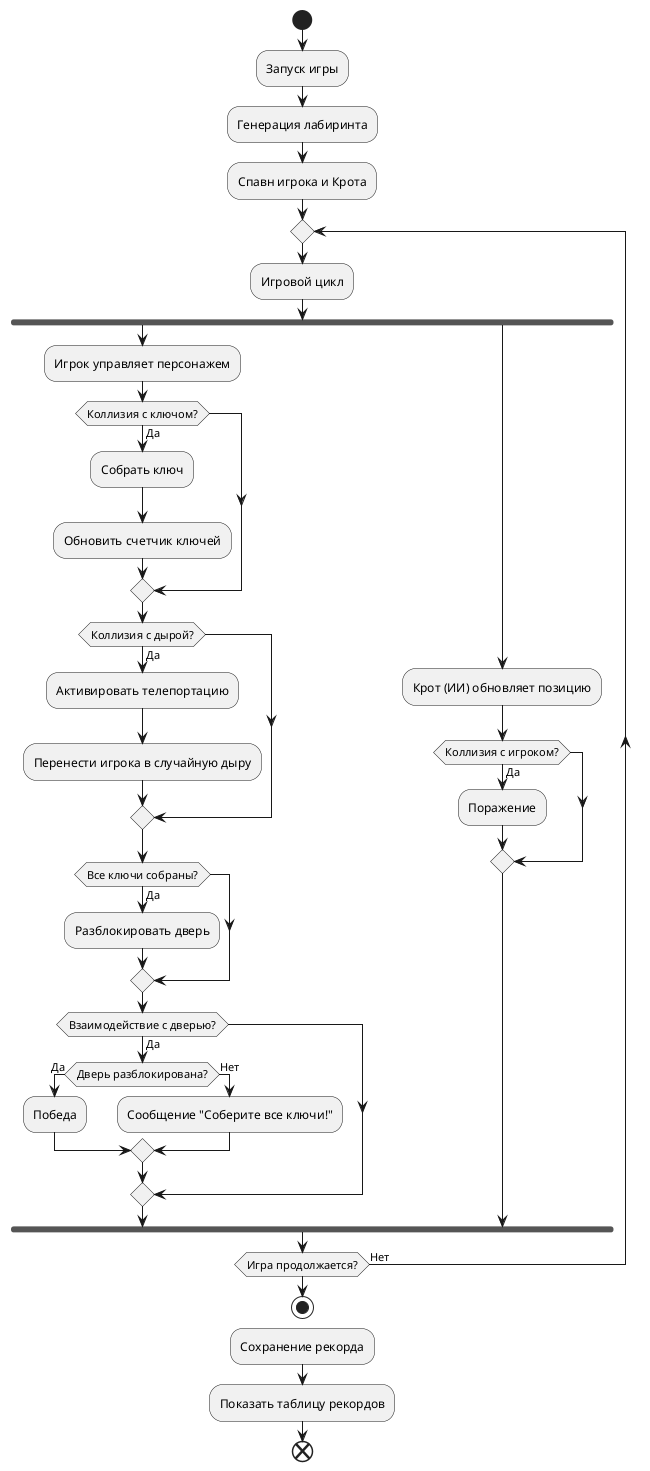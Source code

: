 @startuml

start
:Запуск игры;
:Генерация лабиринта;
:Спавн игрока и Крота;

repeat
  :Игровой цикл;

  fork
    :Игрок управляет персонажем;
    if (Коллизия с ключом?) then (Да)
      :Собрать ключ;
      :Обновить счетчик ключей;
    endif

    if (Коллизия с дырой?) then (Да)
      :Активировать телепортацию;
      :Перенести игрока в случайную дыру;
    endif

    if (Все ключи собраны?) then (Да)
      :Разблокировать дверь;
    endif

    if (Взаимодействие с дверью?) then (Да)
      if (Дверь разблокирована?) then (Да)
        :Победа;
      else (Нет)
        :Сообщение "Соберите все ключи!";
      endif
    endif
  fork again
    :Крот (ИИ) обновляет позицию;
    if (Коллизия с игроком?) then (Да)
      :Поражение;
    endif
  end fork

repeat while (Игра продолжается?) is (Нет)
stop

:Сохранение рекорда;
:Показать таблицу рекордов;
end

@enduml